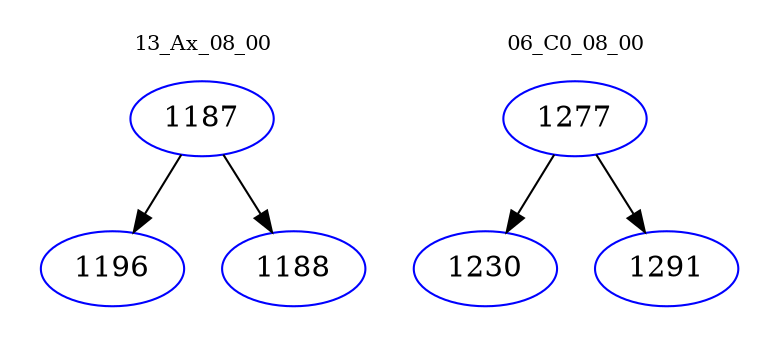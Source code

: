 digraph{
subgraph cluster_0 {
color = white
label = "13_Ax_08_00";
fontsize=10;
T0_1187 [label="1187", color="blue"]
T0_1187 -> T0_1196 [color="black"]
T0_1196 [label="1196", color="blue"]
T0_1187 -> T0_1188 [color="black"]
T0_1188 [label="1188", color="blue"]
}
subgraph cluster_1 {
color = white
label = "06_C0_08_00";
fontsize=10;
T1_1277 [label="1277", color="blue"]
T1_1277 -> T1_1230 [color="black"]
T1_1230 [label="1230", color="blue"]
T1_1277 -> T1_1291 [color="black"]
T1_1291 [label="1291", color="blue"]
}
}
